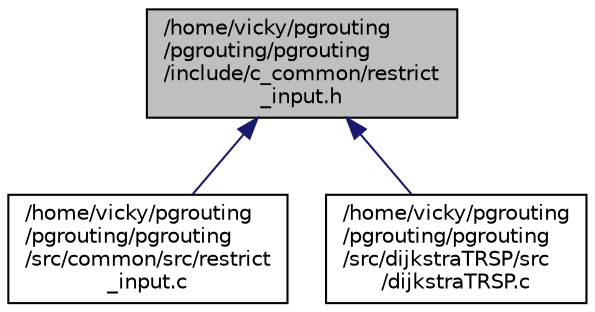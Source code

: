 digraph "/home/vicky/pgrouting/pgrouting/pgrouting/include/c_common/restrict_input.h"
{
  edge [fontname="Helvetica",fontsize="10",labelfontname="Helvetica",labelfontsize="10"];
  node [fontname="Helvetica",fontsize="10",shape=record];
  Node1 [label="/home/vicky/pgrouting\l/pgrouting/pgrouting\l/include/c_common/restrict\l_input.h",height=0.2,width=0.4,color="black", fillcolor="grey75", style="filled" fontcolor="black"];
  Node1 -> Node2 [dir="back",color="midnightblue",fontsize="10",style="solid",fontname="Helvetica"];
  Node2 [label="/home/vicky/pgrouting\l/pgrouting/pgrouting\l/src/common/src/restrict\l_input.c",height=0.2,width=0.4,color="black", fillcolor="white", style="filled",URL="$restrict__input_8c.html"];
  Node1 -> Node3 [dir="back",color="midnightblue",fontsize="10",style="solid",fontname="Helvetica"];
  Node3 [label="/home/vicky/pgrouting\l/pgrouting/pgrouting\l/src/dijkstraTRSP/src\l/dijkstraTRSP.c",height=0.2,width=0.4,color="black", fillcolor="white", style="filled",URL="$dijkstraTRSP_8c.html",tooltip="Connecting code with postgres. "];
}
